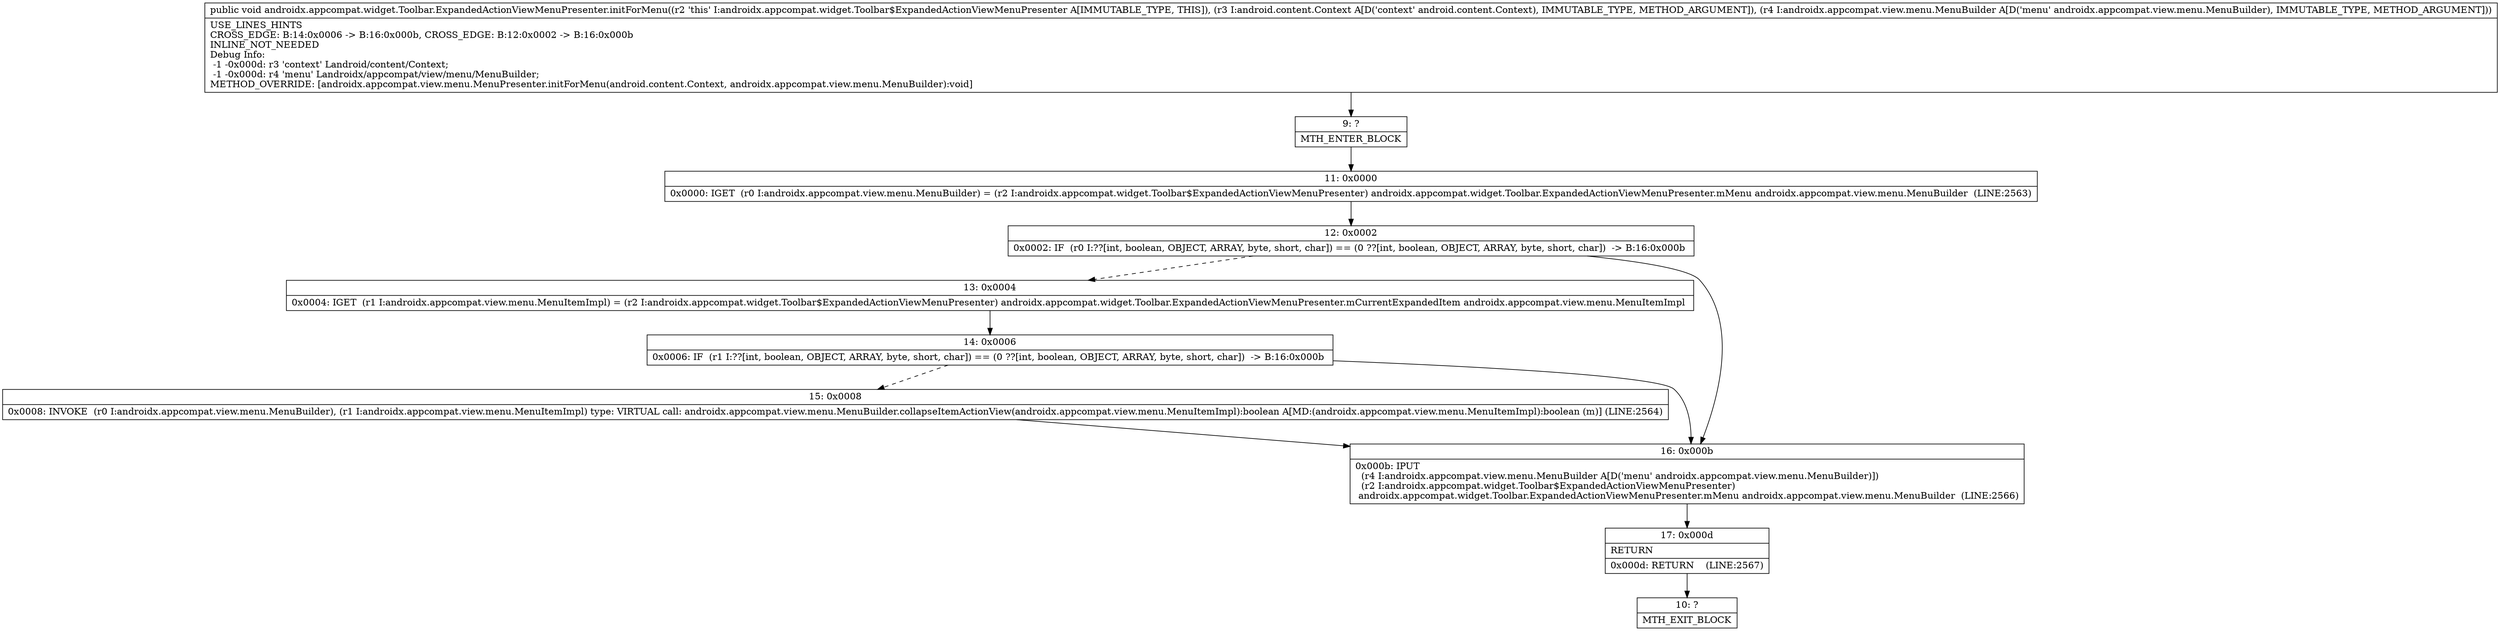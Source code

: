 digraph "CFG forandroidx.appcompat.widget.Toolbar.ExpandedActionViewMenuPresenter.initForMenu(Landroid\/content\/Context;Landroidx\/appcompat\/view\/menu\/MenuBuilder;)V" {
Node_9 [shape=record,label="{9\:\ ?|MTH_ENTER_BLOCK\l}"];
Node_11 [shape=record,label="{11\:\ 0x0000|0x0000: IGET  (r0 I:androidx.appcompat.view.menu.MenuBuilder) = (r2 I:androidx.appcompat.widget.Toolbar$ExpandedActionViewMenuPresenter) androidx.appcompat.widget.Toolbar.ExpandedActionViewMenuPresenter.mMenu androidx.appcompat.view.menu.MenuBuilder  (LINE:2563)\l}"];
Node_12 [shape=record,label="{12\:\ 0x0002|0x0002: IF  (r0 I:??[int, boolean, OBJECT, ARRAY, byte, short, char]) == (0 ??[int, boolean, OBJECT, ARRAY, byte, short, char])  \-\> B:16:0x000b \l}"];
Node_13 [shape=record,label="{13\:\ 0x0004|0x0004: IGET  (r1 I:androidx.appcompat.view.menu.MenuItemImpl) = (r2 I:androidx.appcompat.widget.Toolbar$ExpandedActionViewMenuPresenter) androidx.appcompat.widget.Toolbar.ExpandedActionViewMenuPresenter.mCurrentExpandedItem androidx.appcompat.view.menu.MenuItemImpl \l}"];
Node_14 [shape=record,label="{14\:\ 0x0006|0x0006: IF  (r1 I:??[int, boolean, OBJECT, ARRAY, byte, short, char]) == (0 ??[int, boolean, OBJECT, ARRAY, byte, short, char])  \-\> B:16:0x000b \l}"];
Node_15 [shape=record,label="{15\:\ 0x0008|0x0008: INVOKE  (r0 I:androidx.appcompat.view.menu.MenuBuilder), (r1 I:androidx.appcompat.view.menu.MenuItemImpl) type: VIRTUAL call: androidx.appcompat.view.menu.MenuBuilder.collapseItemActionView(androidx.appcompat.view.menu.MenuItemImpl):boolean A[MD:(androidx.appcompat.view.menu.MenuItemImpl):boolean (m)] (LINE:2564)\l}"];
Node_16 [shape=record,label="{16\:\ 0x000b|0x000b: IPUT  \l  (r4 I:androidx.appcompat.view.menu.MenuBuilder A[D('menu' androidx.appcompat.view.menu.MenuBuilder)])\l  (r2 I:androidx.appcompat.widget.Toolbar$ExpandedActionViewMenuPresenter)\l androidx.appcompat.widget.Toolbar.ExpandedActionViewMenuPresenter.mMenu androidx.appcompat.view.menu.MenuBuilder  (LINE:2566)\l}"];
Node_17 [shape=record,label="{17\:\ 0x000d|RETURN\l|0x000d: RETURN    (LINE:2567)\l}"];
Node_10 [shape=record,label="{10\:\ ?|MTH_EXIT_BLOCK\l}"];
MethodNode[shape=record,label="{public void androidx.appcompat.widget.Toolbar.ExpandedActionViewMenuPresenter.initForMenu((r2 'this' I:androidx.appcompat.widget.Toolbar$ExpandedActionViewMenuPresenter A[IMMUTABLE_TYPE, THIS]), (r3 I:android.content.Context A[D('context' android.content.Context), IMMUTABLE_TYPE, METHOD_ARGUMENT]), (r4 I:androidx.appcompat.view.menu.MenuBuilder A[D('menu' androidx.appcompat.view.menu.MenuBuilder), IMMUTABLE_TYPE, METHOD_ARGUMENT]))  | USE_LINES_HINTS\lCROSS_EDGE: B:14:0x0006 \-\> B:16:0x000b, CROSS_EDGE: B:12:0x0002 \-\> B:16:0x000b\lINLINE_NOT_NEEDED\lDebug Info:\l  \-1 \-0x000d: r3 'context' Landroid\/content\/Context;\l  \-1 \-0x000d: r4 'menu' Landroidx\/appcompat\/view\/menu\/MenuBuilder;\lMETHOD_OVERRIDE: [androidx.appcompat.view.menu.MenuPresenter.initForMenu(android.content.Context, androidx.appcompat.view.menu.MenuBuilder):void]\l}"];
MethodNode -> Node_9;Node_9 -> Node_11;
Node_11 -> Node_12;
Node_12 -> Node_13[style=dashed];
Node_12 -> Node_16;
Node_13 -> Node_14;
Node_14 -> Node_15[style=dashed];
Node_14 -> Node_16;
Node_15 -> Node_16;
Node_16 -> Node_17;
Node_17 -> Node_10;
}

